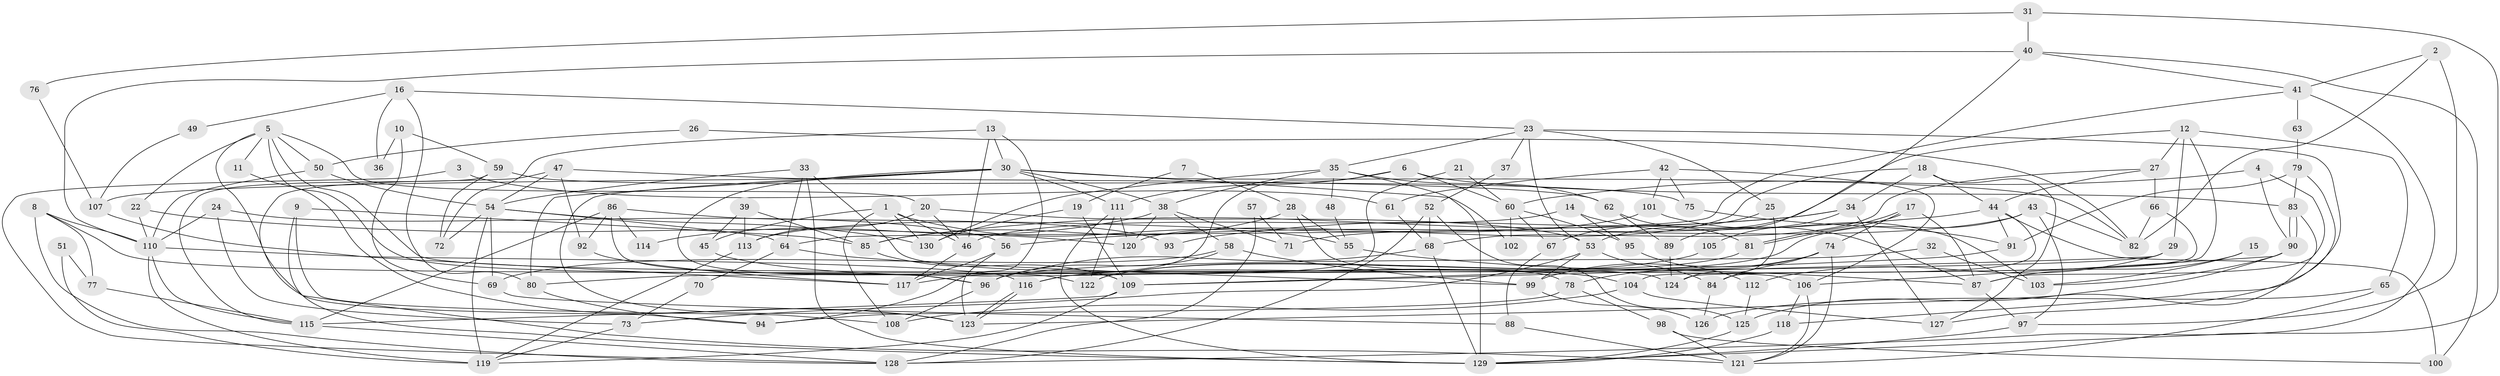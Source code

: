 // coarse degree distribution, {7: 0.07692307692307693, 6: 0.14285714285714285, 9: 0.04395604395604396, 4: 0.23076923076923078, 2: 0.15384615384615385, 3: 0.15384615384615385, 5: 0.10989010989010989, 8: 0.06593406593406594, 13: 0.01098901098901099, 10: 0.01098901098901099}
// Generated by graph-tools (version 1.1) at 2025/23/03/03/25 07:23:57]
// undirected, 130 vertices, 260 edges
graph export_dot {
graph [start="1"]
  node [color=gray90,style=filled];
  1;
  2;
  3;
  4;
  5;
  6;
  7;
  8;
  9;
  10;
  11;
  12;
  13;
  14;
  15;
  16;
  17;
  18;
  19;
  20;
  21;
  22;
  23;
  24;
  25;
  26;
  27;
  28;
  29;
  30;
  31;
  32;
  33;
  34;
  35;
  36;
  37;
  38;
  39;
  40;
  41;
  42;
  43;
  44;
  45;
  46;
  47;
  48;
  49;
  50;
  51;
  52;
  53;
  54;
  55;
  56;
  57;
  58;
  59;
  60;
  61;
  62;
  63;
  64;
  65;
  66;
  67;
  68;
  69;
  70;
  71;
  72;
  73;
  74;
  75;
  76;
  77;
  78;
  79;
  80;
  81;
  82;
  83;
  84;
  85;
  86;
  87;
  88;
  89;
  90;
  91;
  92;
  93;
  94;
  95;
  96;
  97;
  98;
  99;
  100;
  101;
  102;
  103;
  104;
  105;
  106;
  107;
  108;
  109;
  110;
  111;
  112;
  113;
  114;
  115;
  116;
  117;
  118;
  119;
  120;
  121;
  122;
  123;
  124;
  125;
  126;
  127;
  128;
  129;
  130;
  1 -- 46;
  1 -- 130;
  1 -- 45;
  1 -- 55;
  1 -- 108;
  2 -- 41;
  2 -- 82;
  2 -- 97;
  3 -- 128;
  3 -- 61;
  4 -- 87;
  4 -- 90;
  4 -- 60;
  5 -- 20;
  5 -- 106;
  5 -- 11;
  5 -- 22;
  5 -- 50;
  5 -- 94;
  5 -- 122;
  6 -- 83;
  6 -- 117;
  6 -- 60;
  6 -- 111;
  7 -- 19;
  7 -- 28;
  8 -- 110;
  8 -- 96;
  8 -- 77;
  8 -- 128;
  9 -- 108;
  9 -- 85;
  9 -- 129;
  10 -- 59;
  10 -- 69;
  10 -- 36;
  11 -- 123;
  12 -- 53;
  12 -- 29;
  12 -- 27;
  12 -- 65;
  12 -- 124;
  13 -- 94;
  13 -- 30;
  13 -- 46;
  13 -- 72;
  14 -- 46;
  14 -- 95;
  14 -- 87;
  15 -- 87;
  15 -- 103;
  16 -- 80;
  16 -- 23;
  16 -- 36;
  16 -- 49;
  17 -- 81;
  17 -- 81;
  17 -- 87;
  17 -- 74;
  18 -- 120;
  18 -- 127;
  18 -- 34;
  18 -- 44;
  19 -- 130;
  19 -- 109;
  20 -- 113;
  20 -- 53;
  20 -- 46;
  21 -- 60;
  21 -- 116;
  22 -- 110;
  22 -- 120;
  23 -- 35;
  23 -- 118;
  23 -- 25;
  23 -- 37;
  23 -- 53;
  24 -- 110;
  24 -- 56;
  24 -- 73;
  25 -- 124;
  25 -- 67;
  26 -- 50;
  26 -- 82;
  27 -- 44;
  27 -- 66;
  27 -- 68;
  28 -- 55;
  28 -- 78;
  28 -- 85;
  29 -- 80;
  29 -- 109;
  29 -- 112;
  30 -- 38;
  30 -- 111;
  30 -- 80;
  30 -- 82;
  30 -- 102;
  30 -- 107;
  30 -- 109;
  30 -- 123;
  31 -- 40;
  31 -- 129;
  31 -- 76;
  32 -- 96;
  32 -- 103;
  33 -- 64;
  33 -- 129;
  33 -- 54;
  33 -- 124;
  34 -- 85;
  34 -- 93;
  34 -- 105;
  34 -- 127;
  35 -- 62;
  35 -- 129;
  35 -- 38;
  35 -- 48;
  35 -- 130;
  37 -- 52;
  38 -- 120;
  38 -- 58;
  38 -- 71;
  38 -- 114;
  39 -- 85;
  39 -- 45;
  39 -- 113;
  40 -- 41;
  40 -- 110;
  40 -- 89;
  40 -- 100;
  41 -- 64;
  41 -- 128;
  41 -- 63;
  42 -- 106;
  42 -- 75;
  42 -- 61;
  42 -- 101;
  43 -- 82;
  43 -- 97;
  43 -- 71;
  43 -- 122;
  44 -- 84;
  44 -- 56;
  44 -- 91;
  44 -- 100;
  45 -- 104;
  46 -- 117;
  47 -- 121;
  47 -- 62;
  47 -- 54;
  47 -- 92;
  48 -- 55;
  49 -- 107;
  50 -- 54;
  50 -- 110;
  51 -- 77;
  51 -- 119;
  52 -- 128;
  52 -- 68;
  52 -- 125;
  53 -- 84;
  53 -- 73;
  53 -- 99;
  54 -- 64;
  54 -- 69;
  54 -- 72;
  54 -- 119;
  54 -- 130;
  55 -- 87;
  56 -- 123;
  56 -- 117;
  57 -- 128;
  57 -- 71;
  58 -- 96;
  58 -- 69;
  58 -- 99;
  59 -- 115;
  59 -- 72;
  59 -- 75;
  60 -- 67;
  60 -- 95;
  60 -- 102;
  61 -- 68;
  62 -- 89;
  62 -- 81;
  63 -- 79;
  64 -- 99;
  64 -- 70;
  65 -- 121;
  65 -- 126;
  66 -- 104;
  66 -- 82;
  67 -- 88;
  68 -- 129;
  68 -- 96;
  69 -- 88;
  70 -- 73;
  73 -- 119;
  74 -- 99;
  74 -- 78;
  74 -- 84;
  74 -- 121;
  75 -- 91;
  76 -- 107;
  77 -- 115;
  78 -- 98;
  78 -- 94;
  79 -- 91;
  79 -- 83;
  79 -- 127;
  80 -- 94;
  81 -- 122;
  83 -- 123;
  83 -- 90;
  83 -- 90;
  84 -- 126;
  85 -- 109;
  86 -- 92;
  86 -- 115;
  86 -- 93;
  86 -- 96;
  86 -- 114;
  87 -- 97;
  88 -- 121;
  89 -- 124;
  90 -- 125;
  90 -- 103;
  90 -- 106;
  91 -- 109;
  92 -- 117;
  95 -- 112;
  96 -- 108;
  97 -- 129;
  98 -- 121;
  98 -- 100;
  99 -- 126;
  101 -- 113;
  101 -- 103;
  104 -- 127;
  104 -- 108;
  105 -- 116;
  106 -- 121;
  106 -- 118;
  107 -- 117;
  109 -- 119;
  109 -- 115;
  110 -- 119;
  110 -- 115;
  110 -- 116;
  111 -- 122;
  111 -- 120;
  111 -- 129;
  112 -- 125;
  113 -- 119;
  115 -- 128;
  116 -- 123;
  116 -- 123;
  118 -- 129;
  125 -- 129;
}
